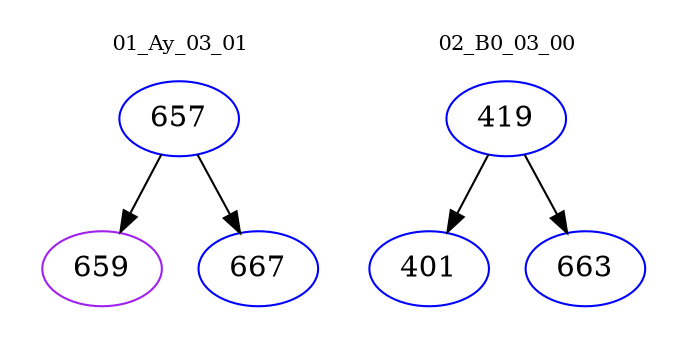digraph{
subgraph cluster_0 {
color = white
label = "01_Ay_03_01";
fontsize=10;
T0_657 [label="657", color="blue"]
T0_657 -> T0_659 [color="black"]
T0_659 [label="659", color="purple"]
T0_657 -> T0_667 [color="black"]
T0_667 [label="667", color="blue"]
}
subgraph cluster_1 {
color = white
label = "02_B0_03_00";
fontsize=10;
T1_419 [label="419", color="blue"]
T1_419 -> T1_401 [color="black"]
T1_401 [label="401", color="blue"]
T1_419 -> T1_663 [color="black"]
T1_663 [label="663", color="blue"]
}
}
